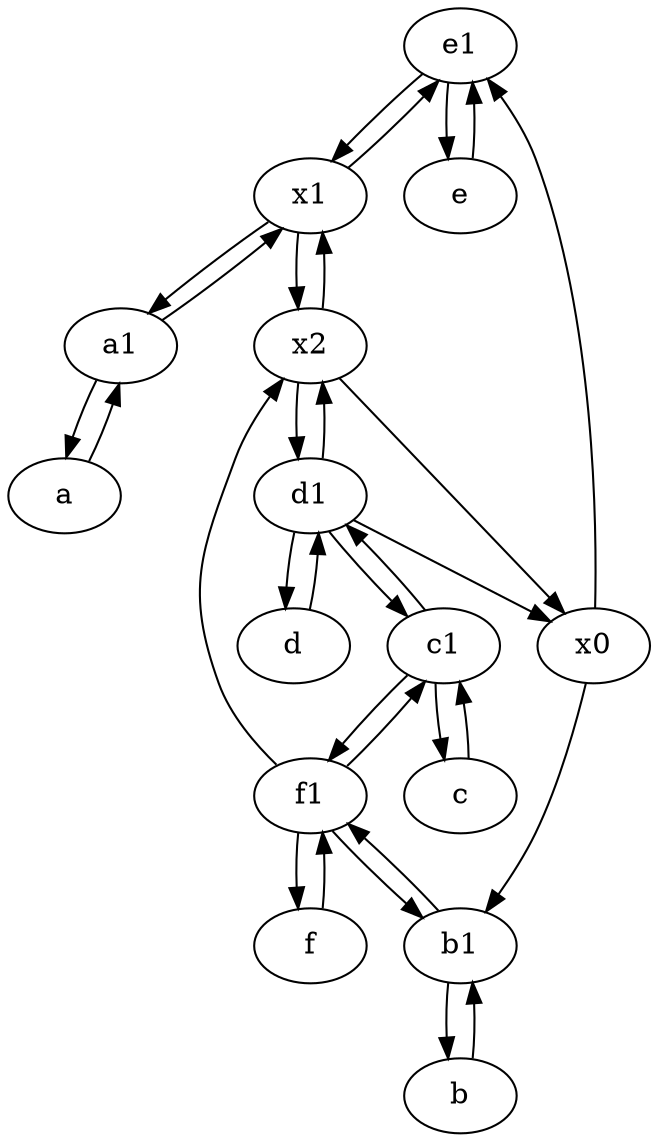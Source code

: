 digraph  {
	e1 [pos="25,45!"];
	x2;
	x1;
	b [pos="50,20!"];
	x0;
	c [pos="20,10!"];
	f [pos="15,45!"];
	a1 [pos="40,15!"];
	d [pos="20,30!"];
	b1 [pos="45,20!"];
	f1;
	c1 [pos="30,15!"];
	a [pos="40,10!"];
	d1 [pos="25,30!"];
	e [pos="30,50!"];
	f1 -> c1;
	x0 -> e1;
	f -> f1;
	d1 -> d;
	e1 -> x1;
	x2 -> x1;
	f1 -> x2;
	e -> e1;
	b1 -> b;
	x1 -> a1;
	c -> c1;
	x1 -> x2;
	x0 -> b1;
	c1 -> f1;
	a -> a1;
	d -> d1;
	x2 -> x0;
	d1 -> x0;
	b -> b1;
	c1 -> c;
	x1 -> e1;
	x2 -> d1;
	c1 -> d1;
	a1 -> x1;
	e1 -> e;
	f1 -> f;
	d1 -> x2;
	d1 -> c1;
	f1 -> b1;
	a1 -> a;
	b1 -> f1;

	}